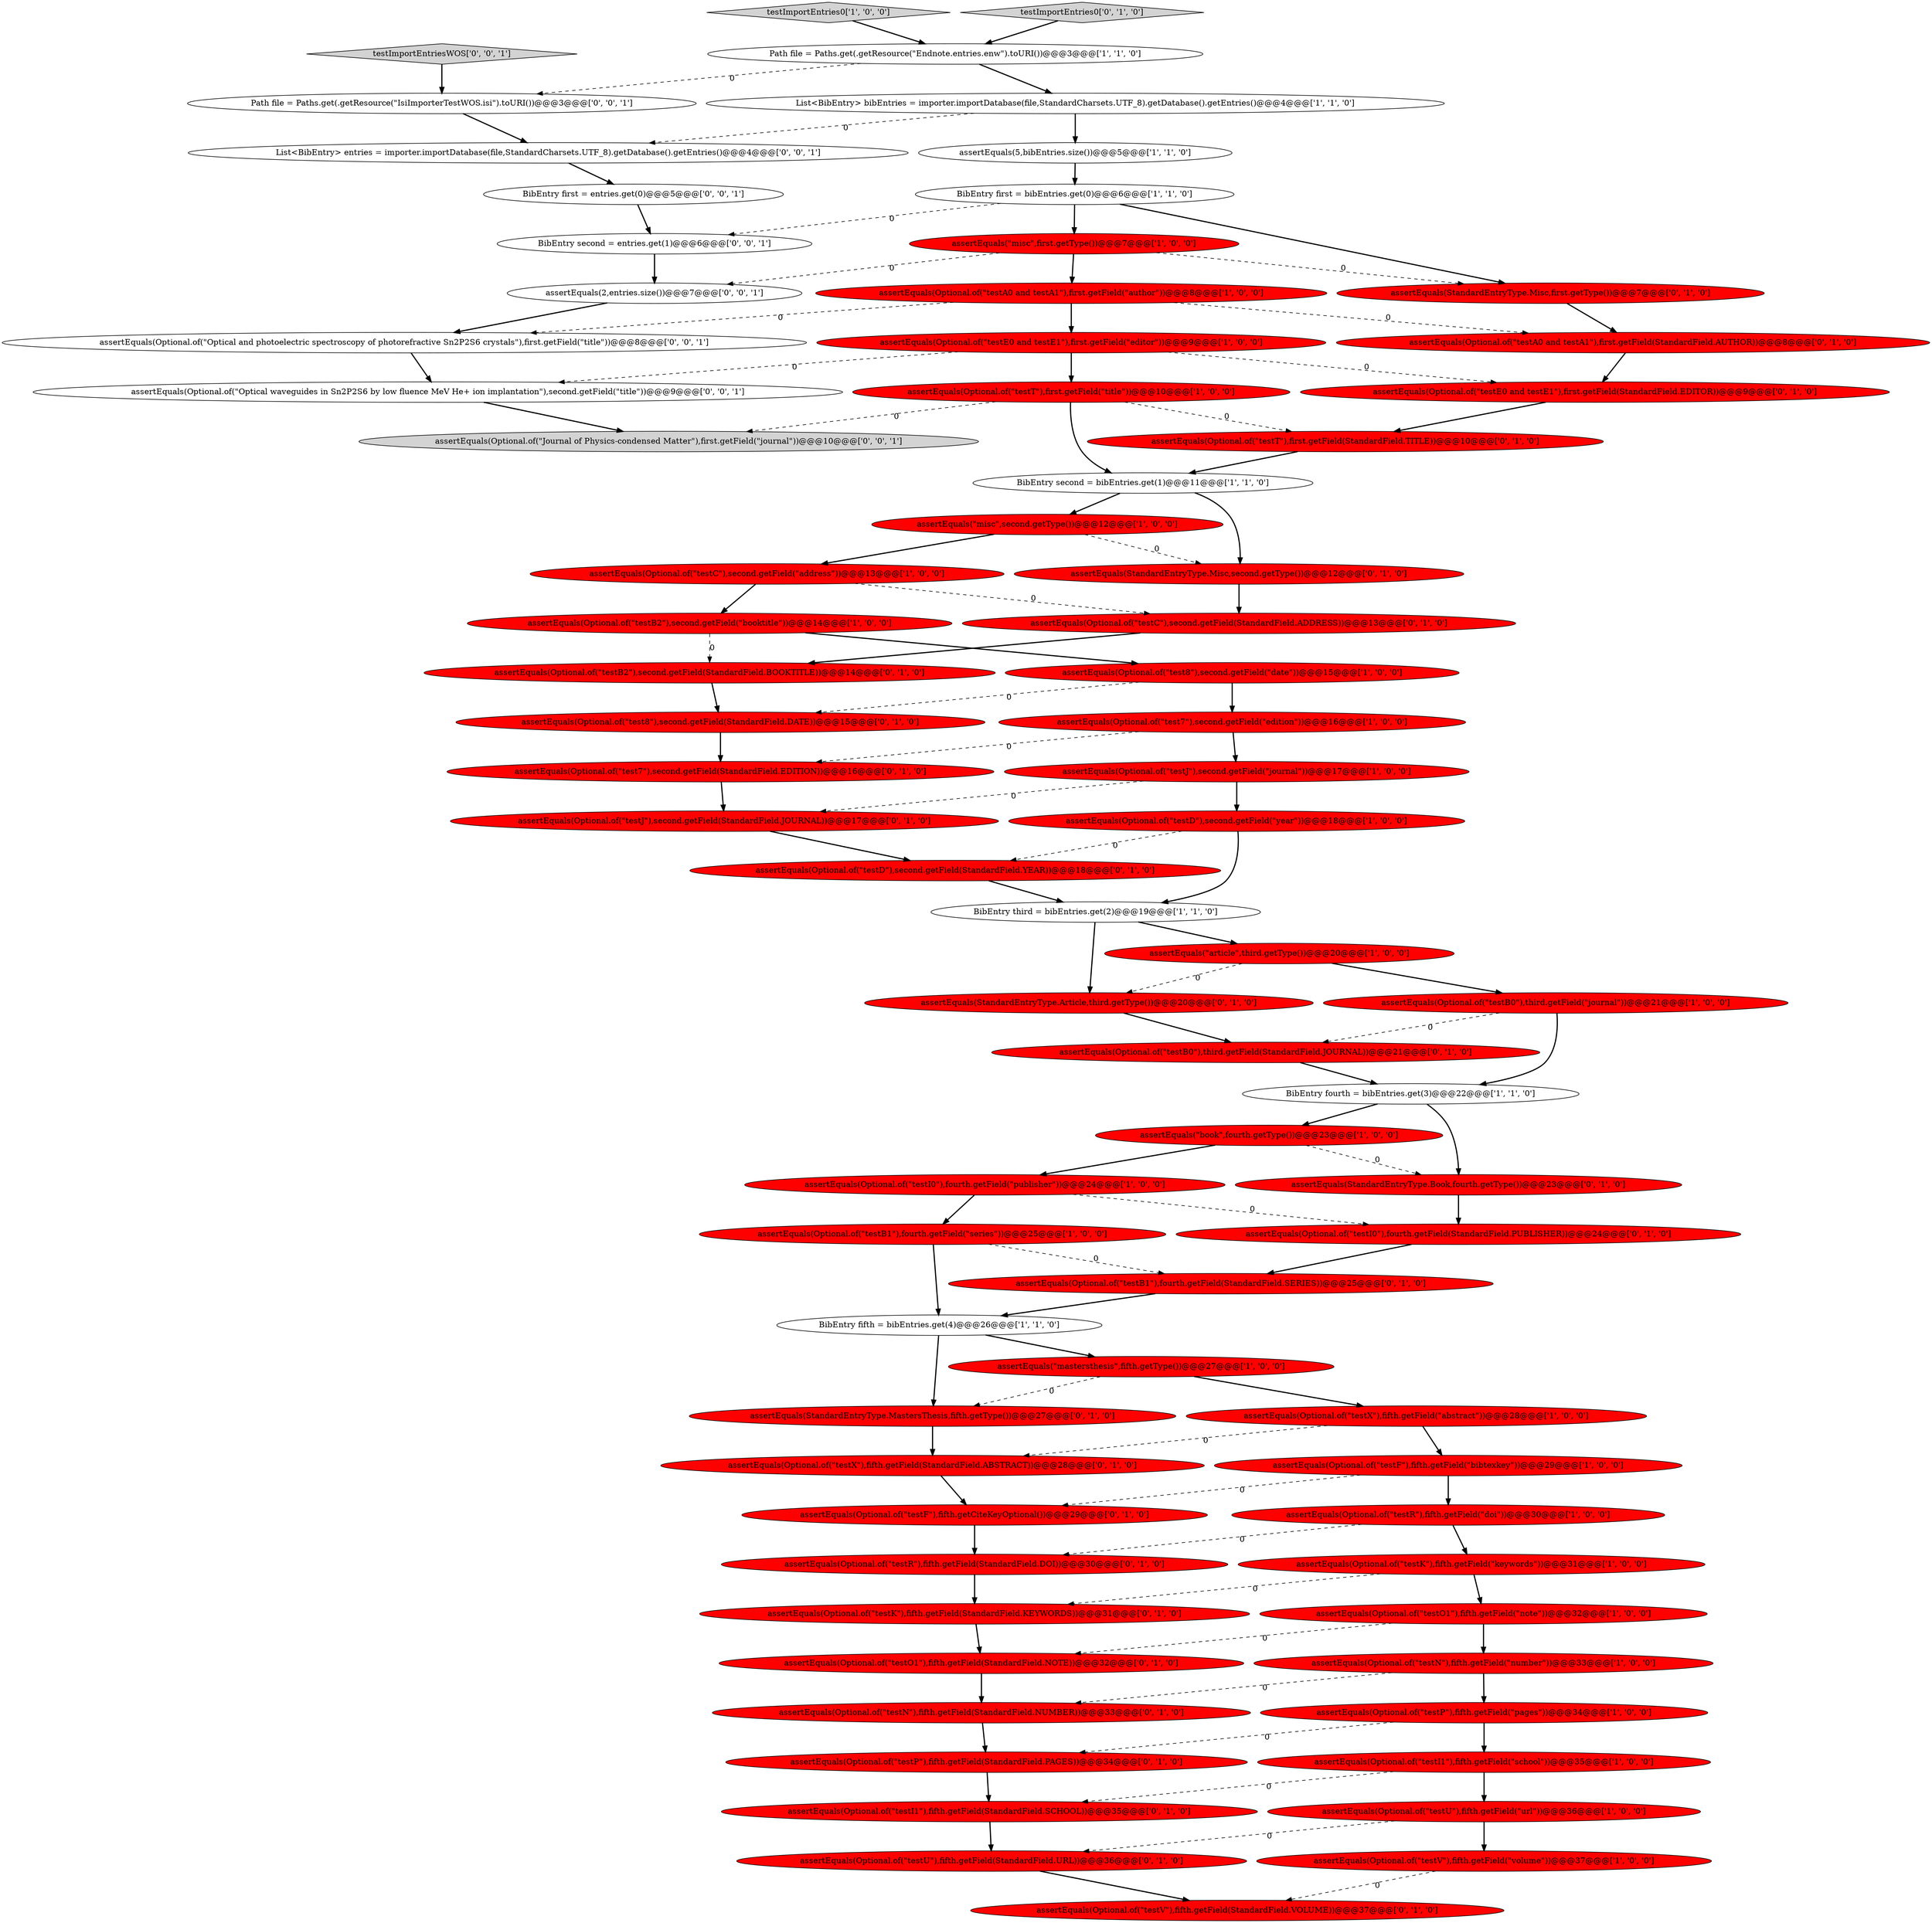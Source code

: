 digraph {
17 [style = filled, label = "assertEquals(Optional.of(\"testD\"),second.getField(\"year\"))@@@18@@@['1', '0', '0']", fillcolor = red, shape = ellipse image = "AAA1AAABBB1BBB"];
36 [style = filled, label = "assertEquals(Optional.of(\"testX\"),fifth.getField(StandardField.ABSTRACT))@@@28@@@['0', '1', '0']", fillcolor = red, shape = ellipse image = "AAA1AAABBB2BBB"];
61 [style = filled, label = "assertEquals(Optional.of(\"test7\"),second.getField(StandardField.EDITION))@@@16@@@['0', '1', '0']", fillcolor = red, shape = ellipse image = "AAA1AAABBB2BBB"];
49 [style = filled, label = "assertEquals(Optional.of(\"testU\"),fifth.getField(StandardField.URL))@@@36@@@['0', '1', '0']", fillcolor = red, shape = ellipse image = "AAA1AAABBB2BBB"];
58 [style = filled, label = "assertEquals(StandardEntryType.Misc,first.getType())@@@7@@@['0', '1', '0']", fillcolor = red, shape = ellipse image = "AAA1AAABBB2BBB"];
71 [style = filled, label = "BibEntry first = entries.get(0)@@@5@@@['0', '0', '1']", fillcolor = white, shape = ellipse image = "AAA0AAABBB3BBB"];
32 [style = filled, label = "assertEquals(Optional.of(\"test8\"),second.getField(\"date\"))@@@15@@@['1', '0', '0']", fillcolor = red, shape = ellipse image = "AAA1AAABBB1BBB"];
1 [style = filled, label = "assertEquals(Optional.of(\"test7\"),second.getField(\"edition\"))@@@16@@@['1', '0', '0']", fillcolor = red, shape = ellipse image = "AAA1AAABBB1BBB"];
53 [style = filled, label = "assertEquals(StandardEntryType.MastersThesis,fifth.getType())@@@27@@@['0', '1', '0']", fillcolor = red, shape = ellipse image = "AAA1AAABBB2BBB"];
39 [style = filled, label = "assertEquals(Optional.of(\"test8\"),second.getField(StandardField.DATE))@@@15@@@['0', '1', '0']", fillcolor = red, shape = ellipse image = "AAA1AAABBB2BBB"];
63 [style = filled, label = "assertEquals(Optional.of(\"testF\"),fifth.getCiteKeyOptional())@@@29@@@['0', '1', '0']", fillcolor = red, shape = ellipse image = "AAA1AAABBB2BBB"];
28 [style = filled, label = "assertEquals(Optional.of(\"testN\"),fifth.getField(\"number\"))@@@33@@@['1', '0', '0']", fillcolor = red, shape = ellipse image = "AAA1AAABBB1BBB"];
59 [style = filled, label = "assertEquals(Optional.of(\"testT\"),first.getField(StandardField.TITLE))@@@10@@@['0', '1', '0']", fillcolor = red, shape = ellipse image = "AAA1AAABBB2BBB"];
18 [style = filled, label = "assertEquals(\"misc\",first.getType())@@@7@@@['1', '0', '0']", fillcolor = red, shape = ellipse image = "AAA1AAABBB1BBB"];
68 [style = filled, label = "assertEquals(2,entries.size())@@@7@@@['0', '0', '1']", fillcolor = white, shape = ellipse image = "AAA0AAABBB3BBB"];
69 [style = filled, label = "assertEquals(Optional.of(\"Journal of Physics-condensed Matter\"),first.getField(\"journal\"))@@@10@@@['0', '0', '1']", fillcolor = lightgray, shape = ellipse image = "AAA0AAABBB3BBB"];
31 [style = filled, label = "assertEquals(Optional.of(\"testE0 and testE1\"),first.getField(\"editor\"))@@@9@@@['1', '0', '0']", fillcolor = red, shape = ellipse image = "AAA1AAABBB1BBB"];
62 [style = filled, label = "assertEquals(Optional.of(\"testD\"),second.getField(StandardField.YEAR))@@@18@@@['0', '1', '0']", fillcolor = red, shape = ellipse image = "AAA1AAABBB2BBB"];
4 [style = filled, label = "assertEquals(Optional.of(\"testI1\"),fifth.getField(\"school\"))@@@35@@@['1', '0', '0']", fillcolor = red, shape = ellipse image = "AAA1AAABBB1BBB"];
43 [style = filled, label = "assertEquals(Optional.of(\"testK\"),fifth.getField(StandardField.KEYWORDS))@@@31@@@['0', '1', '0']", fillcolor = red, shape = ellipse image = "AAA1AAABBB2BBB"];
35 [style = filled, label = "assertEquals(Optional.of(\"testA0 and testA1\"),first.getField(\"author\"))@@@8@@@['1', '0', '0']", fillcolor = red, shape = ellipse image = "AAA1AAABBB1BBB"];
57 [style = filled, label = "assertEquals(Optional.of(\"testR\"),fifth.getField(StandardField.DOI))@@@30@@@['0', '1', '0']", fillcolor = red, shape = ellipse image = "AAA1AAABBB2BBB"];
15 [style = filled, label = "BibEntry fourth = bibEntries.get(3)@@@22@@@['1', '1', '0']", fillcolor = white, shape = ellipse image = "AAA0AAABBB1BBB"];
40 [style = filled, label = "assertEquals(Optional.of(\"testI1\"),fifth.getField(StandardField.SCHOOL))@@@35@@@['0', '1', '0']", fillcolor = red, shape = ellipse image = "AAA1AAABBB2BBB"];
38 [style = filled, label = "assertEquals(Optional.of(\"testC\"),second.getField(StandardField.ADDRESS))@@@13@@@['0', '1', '0']", fillcolor = red, shape = ellipse image = "AAA1AAABBB2BBB"];
60 [style = filled, label = "assertEquals(Optional.of(\"testE0 and testE1\"),first.getField(StandardField.EDITOR))@@@9@@@['0', '1', '0']", fillcolor = red, shape = ellipse image = "AAA1AAABBB2BBB"];
64 [style = filled, label = "Path file = Paths.get(.getResource(\"IsiImporterTestWOS.isi\").toURI())@@@3@@@['0', '0', '1']", fillcolor = white, shape = ellipse image = "AAA0AAABBB3BBB"];
70 [style = filled, label = "testImportEntriesWOS['0', '0', '1']", fillcolor = lightgray, shape = diamond image = "AAA0AAABBB3BBB"];
22 [style = filled, label = "Path file = Paths.get(.getResource(\"Endnote.entries.enw\").toURI())@@@3@@@['1', '1', '0']", fillcolor = white, shape = ellipse image = "AAA0AAABBB1BBB"];
7 [style = filled, label = "assertEquals(Optional.of(\"testT\"),first.getField(\"title\"))@@@10@@@['1', '0', '0']", fillcolor = red, shape = ellipse image = "AAA1AAABBB1BBB"];
24 [style = filled, label = "assertEquals(\"misc\",second.getType())@@@12@@@['1', '0', '0']", fillcolor = red, shape = ellipse image = "AAA1AAABBB1BBB"];
37 [style = filled, label = "assertEquals(Optional.of(\"testP\"),fifth.getField(StandardField.PAGES))@@@34@@@['0', '1', '0']", fillcolor = red, shape = ellipse image = "AAA1AAABBB2BBB"];
45 [style = filled, label = "assertEquals(Optional.of(\"testN\"),fifth.getField(StandardField.NUMBER))@@@33@@@['0', '1', '0']", fillcolor = red, shape = ellipse image = "AAA1AAABBB2BBB"];
50 [style = filled, label = "assertEquals(StandardEntryType.Article,third.getType())@@@20@@@['0', '1', '0']", fillcolor = red, shape = ellipse image = "AAA1AAABBB2BBB"];
9 [style = filled, label = "BibEntry second = bibEntries.get(1)@@@11@@@['1', '1', '0']", fillcolor = white, shape = ellipse image = "AAA0AAABBB1BBB"];
8 [style = filled, label = "assertEquals(Optional.of(\"testX\"),fifth.getField(\"abstract\"))@@@28@@@['1', '0', '0']", fillcolor = red, shape = ellipse image = "AAA1AAABBB1BBB"];
66 [style = filled, label = "List<BibEntry> entries = importer.importDatabase(file,StandardCharsets.UTF_8).getDatabase().getEntries()@@@4@@@['0', '0', '1']", fillcolor = white, shape = ellipse image = "AAA0AAABBB3BBB"];
26 [style = filled, label = "assertEquals(Optional.of(\"testJ\"),second.getField(\"journal\"))@@@17@@@['1', '0', '0']", fillcolor = red, shape = ellipse image = "AAA1AAABBB1BBB"];
34 [style = filled, label = "assertEquals(5,bibEntries.size())@@@5@@@['1', '1', '0']", fillcolor = white, shape = ellipse image = "AAA0AAABBB1BBB"];
6 [style = filled, label = "assertEquals(Optional.of(\"testV\"),fifth.getField(\"volume\"))@@@37@@@['1', '0', '0']", fillcolor = red, shape = ellipse image = "AAA1AAABBB1BBB"];
20 [style = filled, label = "List<BibEntry> bibEntries = importer.importDatabase(file,StandardCharsets.UTF_8).getDatabase().getEntries()@@@4@@@['1', '1', '0']", fillcolor = white, shape = ellipse image = "AAA0AAABBB1BBB"];
27 [style = filled, label = "assertEquals(Optional.of(\"testF\"),fifth.getField(\"bibtexkey\"))@@@29@@@['1', '0', '0']", fillcolor = red, shape = ellipse image = "AAA1AAABBB1BBB"];
5 [style = filled, label = "assertEquals(Optional.of(\"testU\"),fifth.getField(\"url\"))@@@36@@@['1', '0', '0']", fillcolor = red, shape = ellipse image = "AAA1AAABBB1BBB"];
54 [style = filled, label = "assertEquals(Optional.of(\"testA0 and testA1\"),first.getField(StandardField.AUTHOR))@@@8@@@['0', '1', '0']", fillcolor = red, shape = ellipse image = "AAA1AAABBB2BBB"];
3 [style = filled, label = "BibEntry first = bibEntries.get(0)@@@6@@@['1', '1', '0']", fillcolor = white, shape = ellipse image = "AAA0AAABBB1BBB"];
11 [style = filled, label = "assertEquals(Optional.of(\"testB1\"),fourth.getField(\"series\"))@@@25@@@['1', '0', '0']", fillcolor = red, shape = ellipse image = "AAA1AAABBB1BBB"];
14 [style = filled, label = "assertEquals(Optional.of(\"testP\"),fifth.getField(\"pages\"))@@@34@@@['1', '0', '0']", fillcolor = red, shape = ellipse image = "AAA1AAABBB1BBB"];
42 [style = filled, label = "assertEquals(Optional.of(\"testB0\"),third.getField(StandardField.JOURNAL))@@@21@@@['0', '1', '0']", fillcolor = red, shape = ellipse image = "AAA1AAABBB2BBB"];
48 [style = filled, label = "assertEquals(Optional.of(\"testB1\"),fourth.getField(StandardField.SERIES))@@@25@@@['0', '1', '0']", fillcolor = red, shape = ellipse image = "AAA1AAABBB2BBB"];
13 [style = filled, label = "assertEquals(\"book\",fourth.getType())@@@23@@@['1', '0', '0']", fillcolor = red, shape = ellipse image = "AAA1AAABBB1BBB"];
25 [style = filled, label = "assertEquals(Optional.of(\"testC\"),second.getField(\"address\"))@@@13@@@['1', '0', '0']", fillcolor = red, shape = ellipse image = "AAA1AAABBB1BBB"];
16 [style = filled, label = "assertEquals(Optional.of(\"testO1\"),fifth.getField(\"note\"))@@@32@@@['1', '0', '0']", fillcolor = red, shape = ellipse image = "AAA1AAABBB1BBB"];
23 [style = filled, label = "assertEquals(\"article\",third.getType())@@@20@@@['1', '0', '0']", fillcolor = red, shape = ellipse image = "AAA1AAABBB1BBB"];
0 [style = filled, label = "assertEquals(Optional.of(\"testI0\"),fourth.getField(\"publisher\"))@@@24@@@['1', '0', '0']", fillcolor = red, shape = ellipse image = "AAA1AAABBB1BBB"];
29 [style = filled, label = "BibEntry fifth = bibEntries.get(4)@@@26@@@['1', '1', '0']", fillcolor = white, shape = ellipse image = "AAA0AAABBB1BBB"];
30 [style = filled, label = "assertEquals(Optional.of(\"testR\"),fifth.getField(\"doi\"))@@@30@@@['1', '0', '0']", fillcolor = red, shape = ellipse image = "AAA1AAABBB1BBB"];
19 [style = filled, label = "assertEquals(Optional.of(\"testK\"),fifth.getField(\"keywords\"))@@@31@@@['1', '0', '0']", fillcolor = red, shape = ellipse image = "AAA1AAABBB1BBB"];
21 [style = filled, label = "testImportEntries0['1', '0', '0']", fillcolor = lightgray, shape = diamond image = "AAA0AAABBB1BBB"];
44 [style = filled, label = "assertEquals(Optional.of(\"testO1\"),fifth.getField(StandardField.NOTE))@@@32@@@['0', '1', '0']", fillcolor = red, shape = ellipse image = "AAA1AAABBB2BBB"];
46 [style = filled, label = "assertEquals(StandardEntryType.Misc,second.getType())@@@12@@@['0', '1', '0']", fillcolor = red, shape = ellipse image = "AAA1AAABBB2BBB"];
47 [style = filled, label = "assertEquals(StandardEntryType.Book,fourth.getType())@@@23@@@['0', '1', '0']", fillcolor = red, shape = ellipse image = "AAA1AAABBB2BBB"];
52 [style = filled, label = "assertEquals(Optional.of(\"testB2\"),second.getField(StandardField.BOOKTITLE))@@@14@@@['0', '1', '0']", fillcolor = red, shape = ellipse image = "AAA1AAABBB2BBB"];
55 [style = filled, label = "assertEquals(Optional.of(\"testI0\"),fourth.getField(StandardField.PUBLISHER))@@@24@@@['0', '1', '0']", fillcolor = red, shape = ellipse image = "AAA1AAABBB2BBB"];
56 [style = filled, label = "assertEquals(Optional.of(\"testJ\"),second.getField(StandardField.JOURNAL))@@@17@@@['0', '1', '0']", fillcolor = red, shape = ellipse image = "AAA1AAABBB2BBB"];
33 [style = filled, label = "BibEntry third = bibEntries.get(2)@@@19@@@['1', '1', '0']", fillcolor = white, shape = ellipse image = "AAA0AAABBB1BBB"];
65 [style = filled, label = "assertEquals(Optional.of(\"Optical and photoelectric spectroscopy of photorefractive Sn2P2S6 crystals\"),first.getField(\"title\"))@@@8@@@['0', '0', '1']", fillcolor = white, shape = ellipse image = "AAA0AAABBB3BBB"];
10 [style = filled, label = "assertEquals(\"mastersthesis\",fifth.getType())@@@27@@@['1', '0', '0']", fillcolor = red, shape = ellipse image = "AAA1AAABBB1BBB"];
51 [style = filled, label = "assertEquals(Optional.of(\"testV\"),fifth.getField(StandardField.VOLUME))@@@37@@@['0', '1', '0']", fillcolor = red, shape = ellipse image = "AAA1AAABBB2BBB"];
2 [style = filled, label = "assertEquals(Optional.of(\"testB2\"),second.getField(\"booktitle\"))@@@14@@@['1', '0', '0']", fillcolor = red, shape = ellipse image = "AAA1AAABBB1BBB"];
72 [style = filled, label = "assertEquals(Optional.of(\"Optical waveguides in Sn2P2S6 by low fluence MeV He+ ion implantation\"),second.getField(\"title\"))@@@9@@@['0', '0', '1']", fillcolor = white, shape = ellipse image = "AAA0AAABBB3BBB"];
67 [style = filled, label = "BibEntry second = entries.get(1)@@@6@@@['0', '0', '1']", fillcolor = white, shape = ellipse image = "AAA0AAABBB3BBB"];
41 [style = filled, label = "testImportEntries0['0', '1', '0']", fillcolor = lightgray, shape = diamond image = "AAA0AAABBB2BBB"];
12 [style = filled, label = "assertEquals(Optional.of(\"testB0\"),third.getField(\"journal\"))@@@21@@@['1', '0', '0']", fillcolor = red, shape = ellipse image = "AAA1AAABBB1BBB"];
40->49 [style = bold, label=""];
70->64 [style = bold, label=""];
61->56 [style = bold, label=""];
38->52 [style = bold, label=""];
48->29 [style = bold, label=""];
28->45 [style = dashed, label="0"];
59->9 [style = bold, label=""];
39->61 [style = bold, label=""];
11->29 [style = bold, label=""];
6->51 [style = dashed, label="0"];
49->51 [style = bold, label=""];
27->63 [style = dashed, label="0"];
28->14 [style = bold, label=""];
31->72 [style = dashed, label="0"];
3->18 [style = bold, label=""];
7->9 [style = bold, label=""];
55->48 [style = bold, label=""];
53->36 [style = bold, label=""];
71->67 [style = bold, label=""];
10->8 [style = bold, label=""];
17->62 [style = dashed, label="0"];
0->55 [style = dashed, label="0"];
35->65 [style = dashed, label="0"];
67->68 [style = bold, label=""];
18->35 [style = bold, label=""];
23->12 [style = bold, label=""];
2->32 [style = bold, label=""];
41->22 [style = bold, label=""];
23->50 [style = dashed, label="0"];
8->27 [style = bold, label=""];
43->44 [style = bold, label=""];
11->48 [style = dashed, label="0"];
9->24 [style = bold, label=""];
7->69 [style = dashed, label="0"];
42->15 [style = bold, label=""];
5->49 [style = dashed, label="0"];
35->31 [style = bold, label=""];
36->63 [style = bold, label=""];
46->38 [style = bold, label=""];
15->13 [style = bold, label=""];
26->17 [style = bold, label=""];
54->60 [style = bold, label=""];
20->34 [style = bold, label=""];
27->30 [style = bold, label=""];
24->46 [style = dashed, label="0"];
56->62 [style = bold, label=""];
3->67 [style = dashed, label="0"];
33->50 [style = bold, label=""];
25->2 [style = bold, label=""];
58->54 [style = bold, label=""];
33->23 [style = bold, label=""];
30->19 [style = bold, label=""];
5->6 [style = bold, label=""];
7->59 [style = dashed, label="0"];
22->20 [style = bold, label=""];
65->72 [style = bold, label=""];
21->22 [style = bold, label=""];
66->71 [style = bold, label=""];
64->66 [style = bold, label=""];
62->33 [style = bold, label=""];
3->58 [style = bold, label=""];
15->47 [style = bold, label=""];
44->45 [style = bold, label=""];
35->54 [style = dashed, label="0"];
13->0 [style = bold, label=""];
14->4 [style = bold, label=""];
14->37 [style = dashed, label="0"];
72->69 [style = bold, label=""];
16->44 [style = dashed, label="0"];
9->46 [style = bold, label=""];
63->57 [style = bold, label=""];
68->65 [style = bold, label=""];
0->11 [style = bold, label=""];
30->57 [style = dashed, label="0"];
22->64 [style = dashed, label="0"];
8->36 [style = dashed, label="0"];
10->53 [style = dashed, label="0"];
31->7 [style = bold, label=""];
19->16 [style = bold, label=""];
12->42 [style = dashed, label="0"];
25->38 [style = dashed, label="0"];
50->42 [style = bold, label=""];
24->25 [style = bold, label=""];
32->1 [style = bold, label=""];
31->60 [style = dashed, label="0"];
32->39 [style = dashed, label="0"];
1->61 [style = dashed, label="0"];
57->43 [style = bold, label=""];
29->10 [style = bold, label=""];
4->5 [style = bold, label=""];
29->53 [style = bold, label=""];
52->39 [style = bold, label=""];
12->15 [style = bold, label=""];
20->66 [style = dashed, label="0"];
18->68 [style = dashed, label="0"];
17->33 [style = bold, label=""];
2->52 [style = dashed, label="0"];
60->59 [style = bold, label=""];
1->26 [style = bold, label=""];
16->28 [style = bold, label=""];
47->55 [style = bold, label=""];
34->3 [style = bold, label=""];
19->43 [style = dashed, label="0"];
13->47 [style = dashed, label="0"];
45->37 [style = bold, label=""];
18->58 [style = dashed, label="0"];
4->40 [style = dashed, label="0"];
37->40 [style = bold, label=""];
26->56 [style = dashed, label="0"];
}
